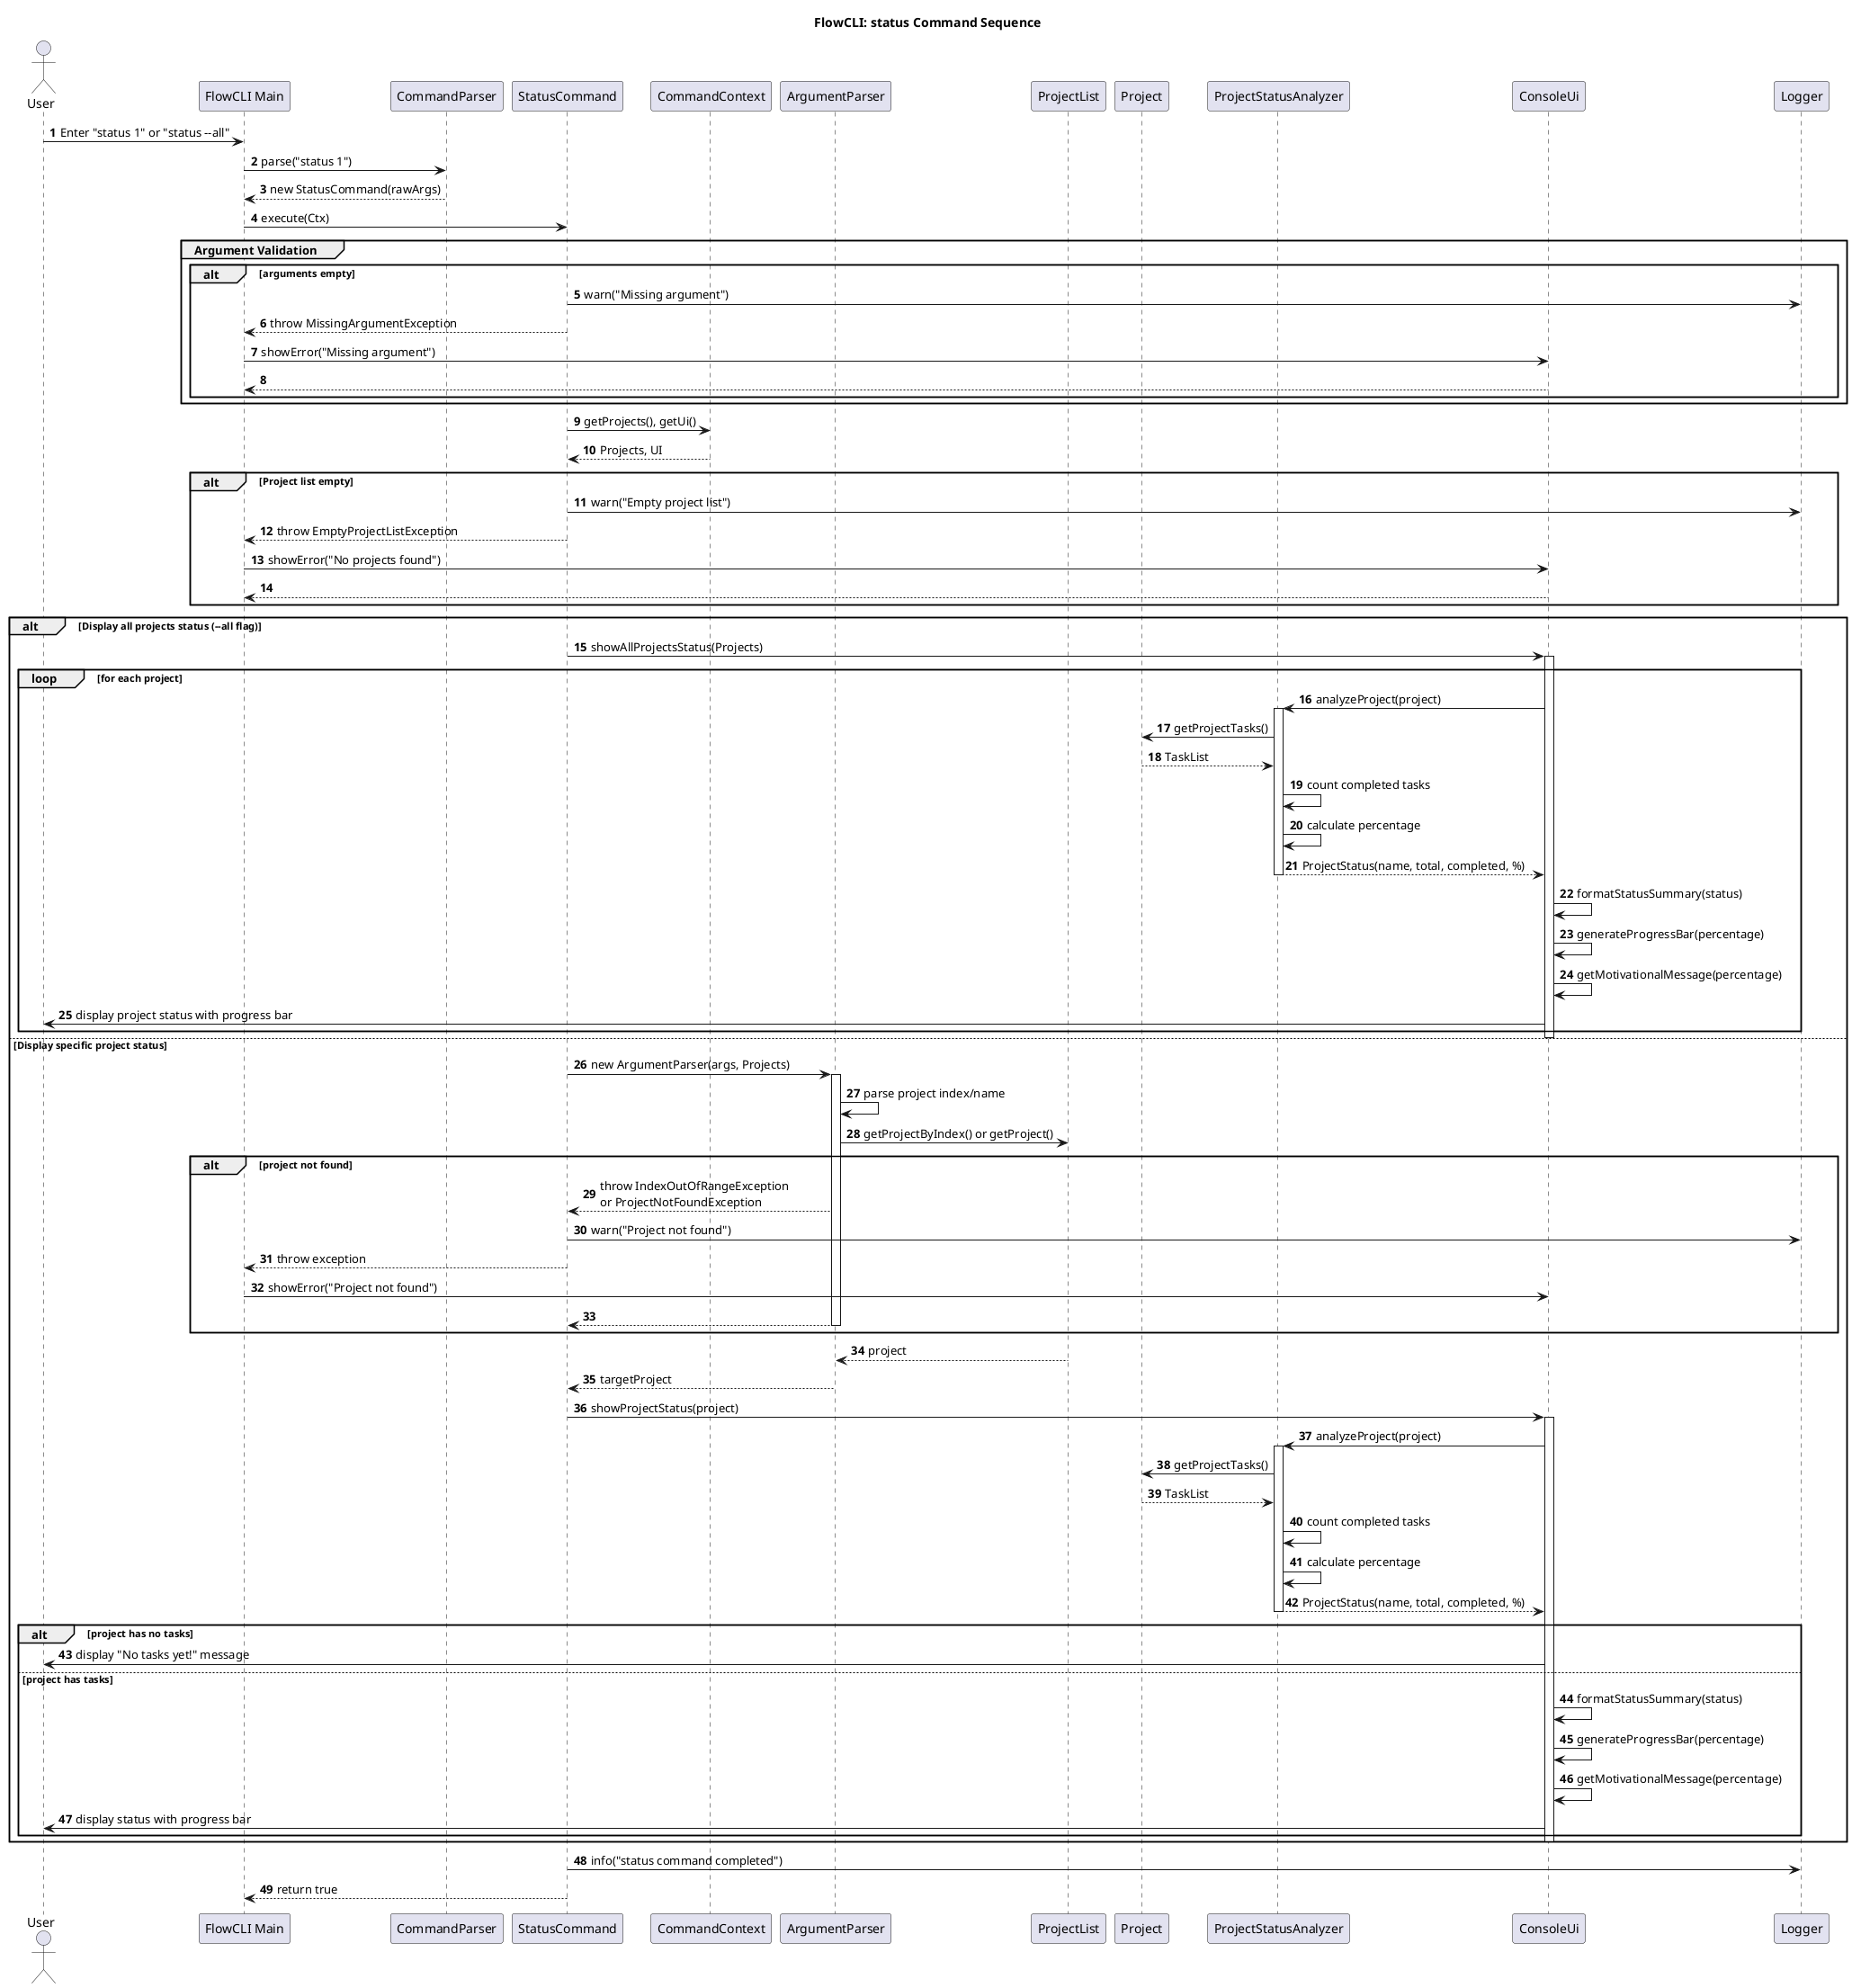 @startuml StatusCommandSequenceDiagram
title FlowCLI: status Command Sequence
autonumber

actor User
participant "FlowCLI Main" as CLI
participant "CommandParser" as Parser
participant "StatusCommand" as StatusCmd
participant "CommandContext" as Ctx
participant "ArgumentParser" as ArgParser
participant "ProjectList" as Projects
participant "Project" as Proj
participant "ProjectStatusAnalyzer" as Analyzer
participant "ConsoleUi" as UI
participant "Logger" as Log

User -> CLI: Enter "status 1" or "status --all"
CLI -> Parser: parse("status 1")
Parser --> CLI: new StatusCommand(rawArgs)

CLI -> StatusCmd: execute(Ctx)

group Argument Validation
  alt arguments empty
    StatusCmd -> Log: warn("Missing argument")
    StatusCmd --> CLI: throw MissingArgumentException
    CLI -> UI: showError("Missing argument")
    return
  end
end

StatusCmd -> Ctx: getProjects(), getUi()
Ctx --> StatusCmd: Projects, UI

alt Project list empty
  StatusCmd -> Log: warn("Empty project list")
  StatusCmd --> CLI: throw EmptyProjectListException
  CLI -> UI: showError("No projects found")
  return
end

alt Display all projects status (--all flag)
  StatusCmd -> UI: showAllProjectsStatus(Projects)
  activate UI
  
  loop for each project
    UI -> Analyzer: analyzeProject(project)
    activate Analyzer
    Analyzer -> Proj: getProjectTasks()
    Proj --> Analyzer: TaskList
    Analyzer -> Analyzer: count completed tasks
    Analyzer -> Analyzer: calculate percentage
    Analyzer --> UI: ProjectStatus(name, total, completed, %)
    deactivate Analyzer
    
    UI -> UI: formatStatusSummary(status)
    UI -> UI: generateProgressBar(percentage)
    UI -> UI: getMotivationalMessage(percentage)
    UI -> User: display project status with progress bar
  end
  
  deactivate UI
  
else Display specific project status
  StatusCmd -> ArgParser: new ArgumentParser(args, Projects)
  activate ArgParser
  ArgParser -> ArgParser: parse project index/name
  ArgParser -> Projects: getProjectByIndex() or getProject()
  
  alt project not found
    ArgParser --> StatusCmd: throw IndexOutOfRangeException\nor ProjectNotFoundException
    StatusCmd -> Log: warn("Project not found")
    StatusCmd --> CLI: throw exception
    CLI -> UI: showError("Project not found")
    return
  end
  
  Projects --> ArgParser: project
  ArgParser --> StatusCmd: targetProject
  deactivate ArgParser
  
  StatusCmd -> UI: showProjectStatus(project)
  activate UI
  
  UI -> Analyzer: analyzeProject(project)
  activate Analyzer
  Analyzer -> Proj: getProjectTasks()
  Proj --> Analyzer: TaskList
  Analyzer -> Analyzer: count completed tasks
  Analyzer -> Analyzer: calculate percentage
  Analyzer --> UI: ProjectStatus(name, total, completed, %)
  deactivate Analyzer
  
  alt project has no tasks
    UI -> User: display "No tasks yet!" message
  else project has tasks
    UI -> UI: formatStatusSummary(status)
    UI -> UI: generateProgressBar(percentage)
    UI -> UI: getMotivationalMessage(percentage)
    UI -> User: display status with progress bar
  end
  
  deactivate UI
end

StatusCmd -> Log: info("status command completed")
StatusCmd --> CLI: return true

@enduml

